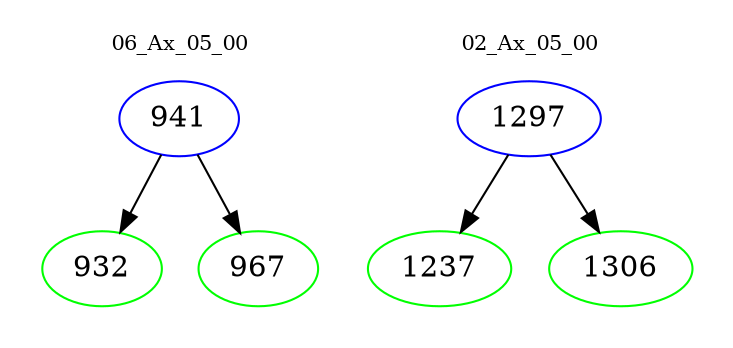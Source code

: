 digraph{
subgraph cluster_0 {
color = white
label = "06_Ax_05_00";
fontsize=10;
T0_941 [label="941", color="blue"]
T0_941 -> T0_932 [color="black"]
T0_932 [label="932", color="green"]
T0_941 -> T0_967 [color="black"]
T0_967 [label="967", color="green"]
}
subgraph cluster_1 {
color = white
label = "02_Ax_05_00";
fontsize=10;
T1_1297 [label="1297", color="blue"]
T1_1297 -> T1_1237 [color="black"]
T1_1237 [label="1237", color="green"]
T1_1297 -> T1_1306 [color="black"]
T1_1306 [label="1306", color="green"]
}
}
